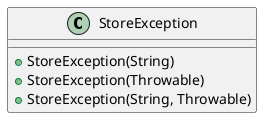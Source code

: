@startuml

    class StoreException [[StoreException.html]] {
        +StoreException(String)
        +StoreException(Throwable)
        +StoreException(String, Throwable)
    }

@enduml
